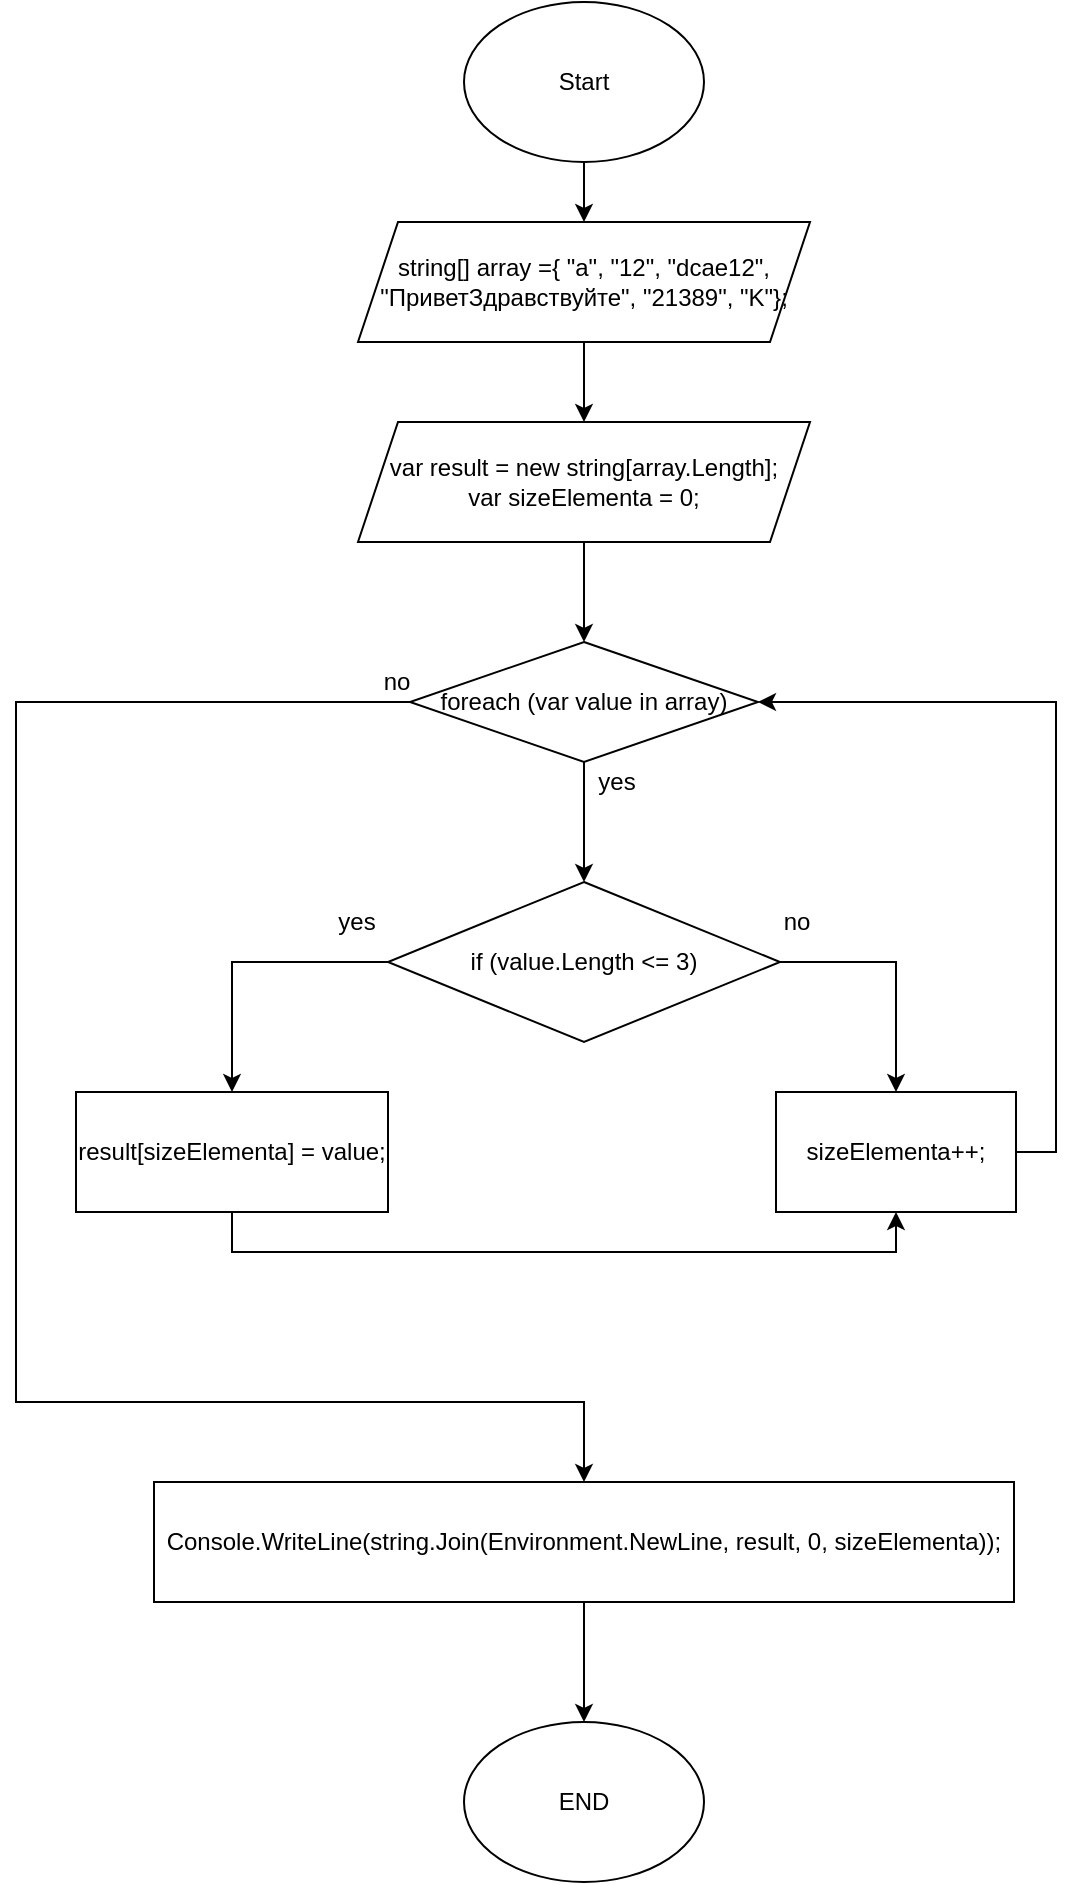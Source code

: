 <mxfile version="20.0.1" type="github">
  <diagram id="Tzrxw52EKtg15QlJ3nBm" name="Page-1">
    <mxGraphModel dx="1422" dy="772" grid="1" gridSize="10" guides="1" tooltips="1" connect="1" arrows="1" fold="1" page="1" pageScale="1" pageWidth="827" pageHeight="1169" math="0" shadow="0">
      <root>
        <mxCell id="0" />
        <mxCell id="1" parent="0" />
        <mxCell id="-WH8ogVmigUCi3VjWPd5-4" style="edgeStyle=orthogonalEdgeStyle;rounded=0;orthogonalLoop=1;jettySize=auto;html=1;exitX=0.5;exitY=1;exitDx=0;exitDy=0;" edge="1" parent="1" source="-WH8ogVmigUCi3VjWPd5-1" target="-WH8ogVmigUCi3VjWPd5-3">
          <mxGeometry relative="1" as="geometry" />
        </mxCell>
        <mxCell id="-WH8ogVmigUCi3VjWPd5-1" value="Start" style="ellipse;whiteSpace=wrap;html=1;" vertex="1" parent="1">
          <mxGeometry x="294" y="40" width="120" height="80" as="geometry" />
        </mxCell>
        <mxCell id="-WH8ogVmigUCi3VjWPd5-7" style="edgeStyle=orthogonalEdgeStyle;rounded=0;orthogonalLoop=1;jettySize=auto;html=1;exitX=0.5;exitY=1;exitDx=0;exitDy=0;" edge="1" parent="1" source="-WH8ogVmigUCi3VjWPd5-3" target="-WH8ogVmigUCi3VjWPd5-5">
          <mxGeometry relative="1" as="geometry" />
        </mxCell>
        <mxCell id="-WH8ogVmigUCi3VjWPd5-3" value="string[] array ={ &quot;a&quot;, &quot;12&quot;, &quot;dcae12&quot;, &quot;ПриветЗдравствуйте&quot;, &quot;21389&quot;, &quot;K&quot;};" style="shape=parallelogram;perimeter=parallelogramPerimeter;whiteSpace=wrap;html=1;fixedSize=1;fontFamily=Helvetica;fontSize=12;fontColor=default;align=center;strokeColor=default;fillColor=#FFFFFF;" vertex="1" parent="1">
          <mxGeometry x="241" y="150" width="226" height="60" as="geometry" />
        </mxCell>
        <mxCell id="-WH8ogVmigUCi3VjWPd5-9" style="edgeStyle=orthogonalEdgeStyle;rounded=0;orthogonalLoop=1;jettySize=auto;html=1;exitX=0.5;exitY=1;exitDx=0;exitDy=0;" edge="1" parent="1" source="-WH8ogVmigUCi3VjWPd5-5" target="-WH8ogVmigUCi3VjWPd5-8">
          <mxGeometry relative="1" as="geometry" />
        </mxCell>
        <mxCell id="-WH8ogVmigUCi3VjWPd5-5" value="&lt;div&gt;var result = new string[array.Length];&lt;/div&gt;&lt;div&gt;var sizeElementa = 0;&lt;/div&gt;" style="shape=parallelogram;perimeter=parallelogramPerimeter;whiteSpace=wrap;html=1;fixedSize=1;fontFamily=Helvetica;fontSize=12;fontColor=default;align=center;strokeColor=default;fillColor=#FFFFFF;" vertex="1" parent="1">
          <mxGeometry x="241" y="250" width="226" height="60" as="geometry" />
        </mxCell>
        <mxCell id="-WH8ogVmigUCi3VjWPd5-11" style="edgeStyle=orthogonalEdgeStyle;rounded=0;orthogonalLoop=1;jettySize=auto;html=1;exitX=0.5;exitY=1;exitDx=0;exitDy=0;" edge="1" parent="1" source="-WH8ogVmigUCi3VjWPd5-8" target="-WH8ogVmigUCi3VjWPd5-10">
          <mxGeometry relative="1" as="geometry" />
        </mxCell>
        <mxCell id="-WH8ogVmigUCi3VjWPd5-28" style="edgeStyle=orthogonalEdgeStyle;rounded=0;orthogonalLoop=1;jettySize=auto;html=1;exitX=0;exitY=0.5;exitDx=0;exitDy=0;entryX=0.5;entryY=0;entryDx=0;entryDy=0;" edge="1" parent="1" source="-WH8ogVmigUCi3VjWPd5-8" target="-WH8ogVmigUCi3VjWPd5-24">
          <mxGeometry relative="1" as="geometry">
            <Array as="points">
              <mxPoint x="70" y="390" />
              <mxPoint x="70" y="740" />
            </Array>
          </mxGeometry>
        </mxCell>
        <mxCell id="-WH8ogVmigUCi3VjWPd5-8" value="foreach (var value in array)" style="rhombus;whiteSpace=wrap;html=1;fontFamily=Helvetica;fontSize=12;fontColor=default;align=center;strokeColor=default;fillColor=#FFFFFF;" vertex="1" parent="1">
          <mxGeometry x="267" y="360" width="174" height="60" as="geometry" />
        </mxCell>
        <mxCell id="-WH8ogVmigUCi3VjWPd5-15" style="edgeStyle=orthogonalEdgeStyle;rounded=0;orthogonalLoop=1;jettySize=auto;html=1;exitX=0;exitY=0.5;exitDx=0;exitDy=0;" edge="1" parent="1" source="-WH8ogVmigUCi3VjWPd5-10" target="-WH8ogVmigUCi3VjWPd5-13">
          <mxGeometry relative="1" as="geometry" />
        </mxCell>
        <mxCell id="-WH8ogVmigUCi3VjWPd5-18" style="edgeStyle=orthogonalEdgeStyle;rounded=0;orthogonalLoop=1;jettySize=auto;html=1;exitX=1;exitY=0.5;exitDx=0;exitDy=0;entryX=0.5;entryY=0;entryDx=0;entryDy=0;" edge="1" parent="1" source="-WH8ogVmigUCi3VjWPd5-10" target="-WH8ogVmigUCi3VjWPd5-14">
          <mxGeometry relative="1" as="geometry" />
        </mxCell>
        <mxCell id="-WH8ogVmigUCi3VjWPd5-10" value="if (value.Length &amp;lt;= 3)" style="rhombus;whiteSpace=wrap;html=1;fillColor=#FFFFFF;" vertex="1" parent="1">
          <mxGeometry x="256" y="480" width="196" height="80" as="geometry" />
        </mxCell>
        <mxCell id="-WH8ogVmigUCi3VjWPd5-19" style="edgeStyle=orthogonalEdgeStyle;rounded=0;orthogonalLoop=1;jettySize=auto;html=1;exitX=0.5;exitY=1;exitDx=0;exitDy=0;entryX=0.5;entryY=1;entryDx=0;entryDy=0;" edge="1" parent="1" source="-WH8ogVmigUCi3VjWPd5-13" target="-WH8ogVmigUCi3VjWPd5-14">
          <mxGeometry relative="1" as="geometry" />
        </mxCell>
        <mxCell id="-WH8ogVmigUCi3VjWPd5-13" value="result[sizeElementa] = value;" style="rounded=0;whiteSpace=wrap;html=1;fillColor=#FFFFFF;" vertex="1" parent="1">
          <mxGeometry x="100" y="585" width="156" height="60" as="geometry" />
        </mxCell>
        <mxCell id="-WH8ogVmigUCi3VjWPd5-20" style="edgeStyle=orthogonalEdgeStyle;rounded=0;orthogonalLoop=1;jettySize=auto;html=1;exitX=1;exitY=0.5;exitDx=0;exitDy=0;entryX=1;entryY=0.5;entryDx=0;entryDy=0;" edge="1" parent="1" source="-WH8ogVmigUCi3VjWPd5-14" target="-WH8ogVmigUCi3VjWPd5-8">
          <mxGeometry relative="1" as="geometry" />
        </mxCell>
        <mxCell id="-WH8ogVmigUCi3VjWPd5-14" value="sizeElementa++;" style="rounded=0;whiteSpace=wrap;html=1;fillColor=#FFFFFF;" vertex="1" parent="1">
          <mxGeometry x="450" y="585" width="120" height="60" as="geometry" />
        </mxCell>
        <mxCell id="-WH8ogVmigUCi3VjWPd5-16" value="yes" style="text;html=1;align=center;verticalAlign=middle;resizable=0;points=[];autosize=1;strokeColor=none;fillColor=none;" vertex="1" parent="1">
          <mxGeometry x="225" y="490" width="30" height="20" as="geometry" />
        </mxCell>
        <mxCell id="-WH8ogVmigUCi3VjWPd5-17" value="no" style="text;html=1;align=center;verticalAlign=middle;resizable=0;points=[];autosize=1;strokeColor=none;fillColor=none;" vertex="1" parent="1">
          <mxGeometry x="445" y="490" width="30" height="20" as="geometry" />
        </mxCell>
        <mxCell id="-WH8ogVmigUCi3VjWPd5-21" value="yes" style="text;html=1;align=center;verticalAlign=middle;resizable=0;points=[];autosize=1;strokeColor=none;fillColor=none;" vertex="1" parent="1">
          <mxGeometry x="355" y="420" width="30" height="20" as="geometry" />
        </mxCell>
        <mxCell id="-WH8ogVmigUCi3VjWPd5-23" value="no" style="text;html=1;align=center;verticalAlign=middle;resizable=0;points=[];autosize=1;strokeColor=none;fillColor=none;" vertex="1" parent="1">
          <mxGeometry x="245" y="370" width="30" height="20" as="geometry" />
        </mxCell>
        <mxCell id="-WH8ogVmigUCi3VjWPd5-27" style="edgeStyle=orthogonalEdgeStyle;rounded=0;orthogonalLoop=1;jettySize=auto;html=1;exitX=0.5;exitY=1;exitDx=0;exitDy=0;" edge="1" parent="1" source="-WH8ogVmigUCi3VjWPd5-24" target="-WH8ogVmigUCi3VjWPd5-26">
          <mxGeometry relative="1" as="geometry" />
        </mxCell>
        <mxCell id="-WH8ogVmigUCi3VjWPd5-24" value="Console.WriteLine(string.Join(Environment.NewLine, result, 0, sizeElementa));" style="rounded=0;whiteSpace=wrap;html=1;fillColor=#FFFFFF;" vertex="1" parent="1">
          <mxGeometry x="139" y="780" width="430" height="60" as="geometry" />
        </mxCell>
        <mxCell id="-WH8ogVmigUCi3VjWPd5-26" value="END" style="ellipse;whiteSpace=wrap;html=1;fillColor=#FFFFFF;" vertex="1" parent="1">
          <mxGeometry x="294" y="900" width="120" height="80" as="geometry" />
        </mxCell>
      </root>
    </mxGraphModel>
  </diagram>
</mxfile>

